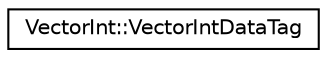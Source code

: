 digraph "Graphical Class Hierarchy"
{
  edge [fontname="Helvetica",fontsize="10",labelfontname="Helvetica",labelfontsize="10"];
  node [fontname="Helvetica",fontsize="10",shape=record];
  rankdir="LR";
  Node0 [label="VectorInt::VectorIntDataTag",height=0.2,width=0.4,color="black", fillcolor="white", style="filled",URL="$structVectorInt_1_1VectorIntDataTag.html"];
}
